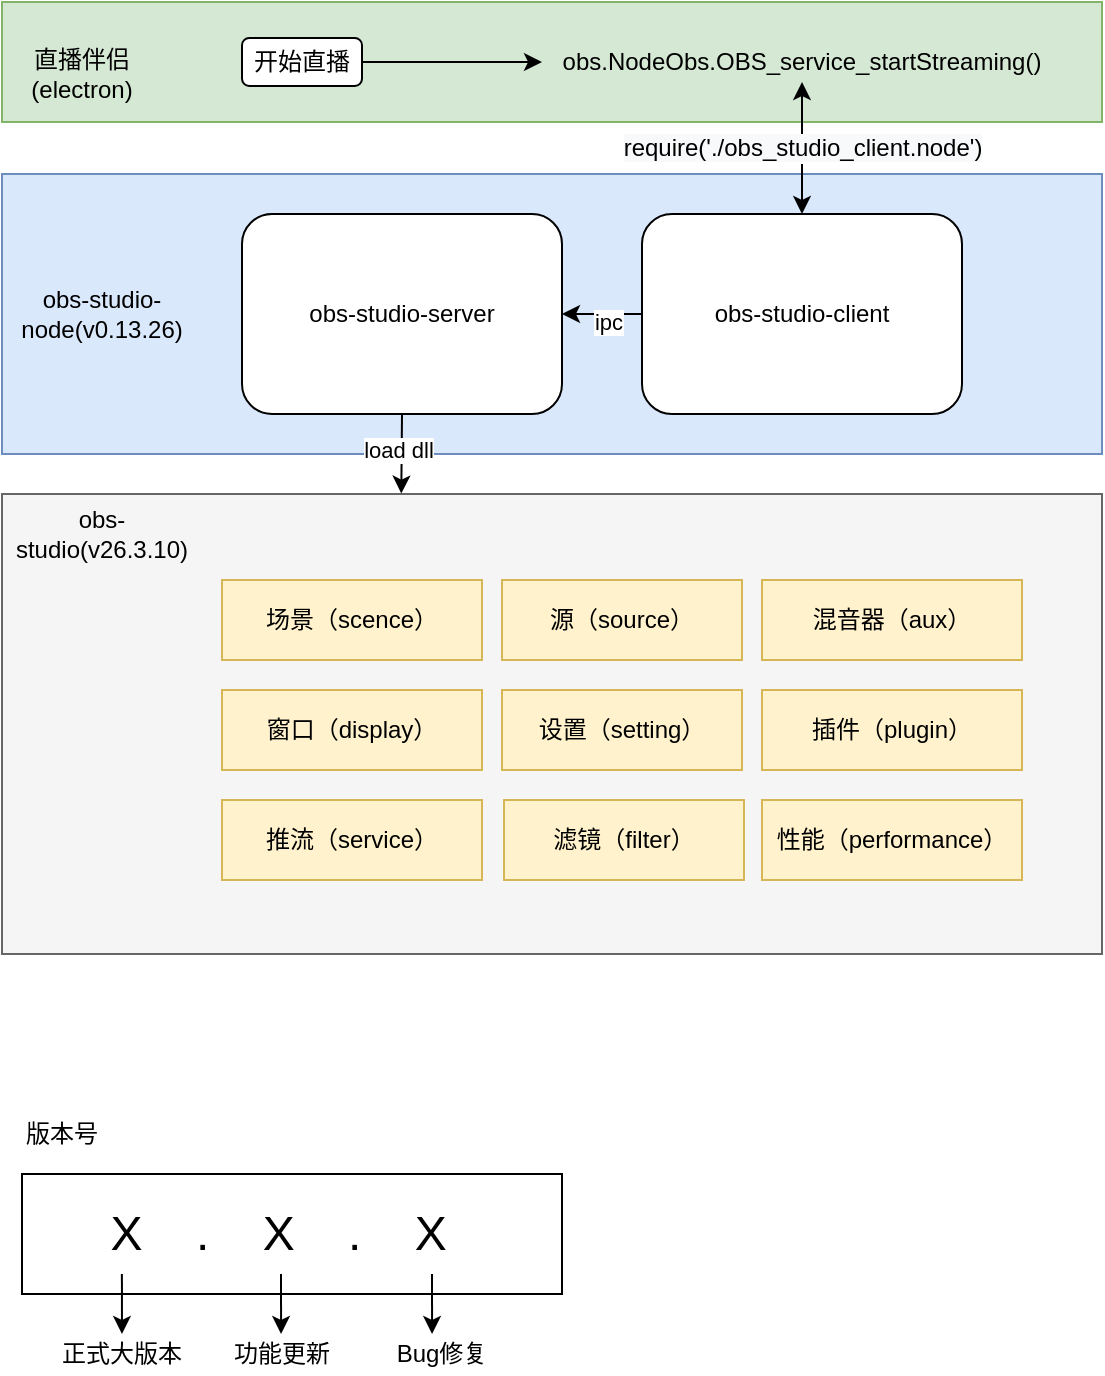 <mxfile version="14.8.4" type="github">
  <diagram id="n_qavBiN6MMGcR-FD4BU" name="第 1 页">
    <mxGraphModel dx="1240" dy="754" grid="1" gridSize="10" guides="1" tooltips="1" connect="1" arrows="1" fold="1" page="1" pageScale="1" pageWidth="827" pageHeight="1169" math="0" shadow="0">
      <root>
        <mxCell id="0" />
        <mxCell id="1" parent="0" />
        <mxCell id="AQ3Vgpi4hOD1ti2WI0cW-1" value="" style="rounded=0;whiteSpace=wrap;fillColor=#d5e8d4;strokeColor=#82b366;" parent="1" vertex="1">
          <mxGeometry x="100" y="184" width="550" height="60" as="geometry" />
        </mxCell>
        <mxCell id="AQ3Vgpi4hOD1ti2WI0cW-2" value="" style="rounded=0;whiteSpace=wrap;html=1;fillColor=#dae8fc;strokeColor=#6c8ebf;" parent="1" vertex="1">
          <mxGeometry x="100" y="270" width="550" height="140" as="geometry" />
        </mxCell>
        <mxCell id="AQ3Vgpi4hOD1ti2WI0cW-3" value="" style="rounded=0;whiteSpace=wrap;html=1;fillColor=#f5f5f5;strokeColor=#666666;fontColor=#333333;" parent="1" vertex="1">
          <mxGeometry x="100" y="430" width="550" height="230" as="geometry" />
        </mxCell>
        <mxCell id="AQ3Vgpi4hOD1ti2WI0cW-4" value="直播伴侣(electron)" style="text;html=1;strokeColor=none;fillColor=none;align=center;verticalAlign=middle;whiteSpace=wrap;rounded=0;" parent="1" vertex="1">
          <mxGeometry x="120" y="210" width="40" height="20" as="geometry" />
        </mxCell>
        <mxCell id="AQ3Vgpi4hOD1ti2WI0cW-7" value="obs-studio-node(v0.13.26)" style="text;html=1;strokeColor=none;fillColor=none;align=center;verticalAlign=middle;whiteSpace=wrap;rounded=0;fontColor=#000000;" parent="1" vertex="1">
          <mxGeometry x="120" y="330" width="60" height="20" as="geometry" />
        </mxCell>
        <mxCell id="AQ3Vgpi4hOD1ti2WI0cW-10" style="edgeStyle=orthogonalEdgeStyle;rounded=0;orthogonalLoop=1;jettySize=auto;html=1;entryX=1;entryY=0.5;entryDx=0;entryDy=0;fontColor=#000000;" parent="1" source="AQ3Vgpi4hOD1ti2WI0cW-8" target="AQ3Vgpi4hOD1ti2WI0cW-9" edge="1">
          <mxGeometry relative="1" as="geometry">
            <mxPoint x="780" y="340.0" as="targetPoint" />
          </mxGeometry>
        </mxCell>
        <mxCell id="AQ3Vgpi4hOD1ti2WI0cW-12" value="ipc" style="edgeLabel;html=1;align=center;verticalAlign=middle;resizable=0;points=[];fontColor=#000000;" parent="AQ3Vgpi4hOD1ti2WI0cW-10" vertex="1" connectable="0">
          <mxGeometry x="-0.114" y="4" relative="1" as="geometry">
            <mxPoint as="offset" />
          </mxGeometry>
        </mxCell>
        <mxCell id="AQ3Vgpi4hOD1ti2WI0cW-8" value="obs-studio-client" style="rounded=1;whiteSpace=wrap;html=1;fontColor=#000000;" parent="1" vertex="1">
          <mxGeometry x="420" y="290" width="160" height="100" as="geometry" />
        </mxCell>
        <mxCell id="AQ3Vgpi4hOD1ti2WI0cW-13" style="edgeStyle=orthogonalEdgeStyle;rounded=0;orthogonalLoop=1;jettySize=auto;html=1;exitX=0.5;exitY=1;exitDx=0;exitDy=0;entryX=0.363;entryY=-0.001;entryDx=0;entryDy=0;entryPerimeter=0;fontColor=#000000;" parent="1" source="AQ3Vgpi4hOD1ti2WI0cW-9" target="AQ3Vgpi4hOD1ti2WI0cW-3" edge="1">
          <mxGeometry relative="1" as="geometry" />
        </mxCell>
        <mxCell id="AQ3Vgpi4hOD1ti2WI0cW-14" value="load dll" style="edgeLabel;html=1;align=center;verticalAlign=middle;resizable=0;points=[];fontColor=#000000;" parent="AQ3Vgpi4hOD1ti2WI0cW-13" vertex="1" connectable="0">
          <mxGeometry x="-0.102" y="-2" relative="1" as="geometry">
            <mxPoint as="offset" />
          </mxGeometry>
        </mxCell>
        <mxCell id="AQ3Vgpi4hOD1ti2WI0cW-9" value="obs-studio-server" style="rounded=1;whiteSpace=wrap;html=1;fontColor=#000000;" parent="1" vertex="1">
          <mxGeometry x="220" y="290" width="160" height="100" as="geometry" />
        </mxCell>
        <mxCell id="AQ3Vgpi4hOD1ti2WI0cW-11" value="&lt;span style=&quot;font-size: 12px ; background-color: rgb(248 , 249 , 250)&quot;&gt;require(&#39;./obs_studio_client.node&#39;)&lt;/span&gt;" style="endArrow=classic;startArrow=classic;html=1;fontColor=#000000;exitX=0.5;exitY=0;exitDx=0;exitDy=0;entryX=0.5;entryY=1;entryDx=0;entryDy=0;" parent="1" source="AQ3Vgpi4hOD1ti2WI0cW-8" target="AQ3Vgpi4hOD1ti2WI0cW-16" edge="1">
          <mxGeometry width="50" height="50" relative="1" as="geometry">
            <mxPoint x="380" y="130" as="sourcePoint" />
            <mxPoint x="500" y="240" as="targetPoint" />
            <mxPoint as="offset" />
          </mxGeometry>
        </mxCell>
        <mxCell id="AQ3Vgpi4hOD1ti2WI0cW-16" value="obs.NodeObs.OBS_service_startStreaming()" style="text;strokeColor=none;fillColor=none;align=center;verticalAlign=middle;whiteSpace=wrap;rounded=0;fontColor=#000000;" parent="1" vertex="1">
          <mxGeometry x="370" y="204" width="260" height="20" as="geometry" />
        </mxCell>
        <mxCell id="AQ3Vgpi4hOD1ti2WI0cW-18" value="obs-studio(v26.3.10)" style="text;html=1;strokeColor=none;fillColor=none;align=center;verticalAlign=middle;whiteSpace=wrap;rounded=0;fontColor=#000000;" parent="1" vertex="1">
          <mxGeometry x="130" y="440" width="40" height="20" as="geometry" />
        </mxCell>
        <mxCell id="AQ3Vgpi4hOD1ti2WI0cW-20" style="edgeStyle=orthogonalEdgeStyle;rounded=0;orthogonalLoop=1;jettySize=auto;html=1;exitX=1;exitY=0.5;exitDx=0;exitDy=0;fontColor=#000000;" parent="1" source="AQ3Vgpi4hOD1ti2WI0cW-19" target="AQ3Vgpi4hOD1ti2WI0cW-16" edge="1">
          <mxGeometry relative="1" as="geometry" />
        </mxCell>
        <mxCell id="AQ3Vgpi4hOD1ti2WI0cW-19" value="开始直播" style="rounded=1;whiteSpace=wrap;html=1;fontColor=#000000;" parent="1" vertex="1">
          <mxGeometry x="220" y="202" width="60" height="24" as="geometry" />
        </mxCell>
        <mxCell id="AQ3Vgpi4hOD1ti2WI0cW-22" value="场景（scence）" style="rounded=0;whiteSpace=wrap;html=1;fillColor=#fff2cc;strokeColor=#d6b656;" parent="1" vertex="1">
          <mxGeometry x="210" y="473" width="130" height="40" as="geometry" />
        </mxCell>
        <mxCell id="AQ3Vgpi4hOD1ti2WI0cW-23" value="源（source）" style="rounded=0;whiteSpace=wrap;html=1;fillColor=#fff2cc;strokeColor=#d6b656;" parent="1" vertex="1">
          <mxGeometry x="350" y="473" width="120" height="40" as="geometry" />
        </mxCell>
        <mxCell id="AQ3Vgpi4hOD1ti2WI0cW-24" value="混音器（aux）" style="rounded=0;whiteSpace=wrap;html=1;fillColor=#fff2cc;strokeColor=#d6b656;" parent="1" vertex="1">
          <mxGeometry x="480" y="473" width="130" height="40" as="geometry" />
        </mxCell>
        <mxCell id="AQ3Vgpi4hOD1ti2WI0cW-25" value="窗口（display）" style="rounded=0;whiteSpace=wrap;html=1;fillColor=#fff2cc;strokeColor=#d6b656;" parent="1" vertex="1">
          <mxGeometry x="210" y="528" width="130" height="40" as="geometry" />
        </mxCell>
        <mxCell id="AQ3Vgpi4hOD1ti2WI0cW-26" value="设置（setting）" style="rounded=0;whiteSpace=wrap;html=1;fillColor=#fff2cc;strokeColor=#d6b656;" parent="1" vertex="1">
          <mxGeometry x="350" y="528" width="120" height="40" as="geometry" />
        </mxCell>
        <mxCell id="AQ3Vgpi4hOD1ti2WI0cW-27" value="插件（plugin）" style="rounded=0;whiteSpace=wrap;html=1;fillColor=#fff2cc;strokeColor=#d6b656;" parent="1" vertex="1">
          <mxGeometry x="480" y="528" width="130" height="40" as="geometry" />
        </mxCell>
        <mxCell id="AQ3Vgpi4hOD1ti2WI0cW-28" value="推流（service）" style="rounded=0;whiteSpace=wrap;html=1;fillColor=#fff2cc;strokeColor=#d6b656;" parent="1" vertex="1">
          <mxGeometry x="210" y="583" width="130" height="40" as="geometry" />
        </mxCell>
        <mxCell id="AQ3Vgpi4hOD1ti2WI0cW-29" value="滤镜（filter）" style="rounded=0;whiteSpace=wrap;html=1;fillColor=#fff2cc;strokeColor=#d6b656;" parent="1" vertex="1">
          <mxGeometry x="351" y="583" width="120" height="40" as="geometry" />
        </mxCell>
        <mxCell id="AQ3Vgpi4hOD1ti2WI0cW-30" value="性能（performance）" style="rounded=0;whiteSpace=wrap;html=1;fillColor=#fff2cc;strokeColor=#d6b656;" parent="1" vertex="1">
          <mxGeometry x="480" y="583" width="130" height="40" as="geometry" />
        </mxCell>
        <mxCell id="Hk4JoPYYYtWIrVJbB5W2-1" value="" style="rounded=0;whiteSpace=wrap;html=1;" vertex="1" parent="1">
          <mxGeometry x="110" y="770" width="270" height="60" as="geometry" />
        </mxCell>
        <mxCell id="Hk4JoPYYYtWIrVJbB5W2-2" value="正式大版本" style="text;html=1;strokeColor=none;fillColor=none;align=center;verticalAlign=middle;whiteSpace=wrap;rounded=0;" vertex="1" parent="1">
          <mxGeometry x="120" y="850" width="80" height="20" as="geometry" />
        </mxCell>
        <mxCell id="Hk4JoPYYYtWIrVJbB5W2-4" value="" style="endArrow=classic;html=1;exitX=0.185;exitY=0.833;exitDx=0;exitDy=0;exitPerimeter=0;" edge="1" parent="1" source="Hk4JoPYYYtWIrVJbB5W2-1" target="Hk4JoPYYYtWIrVJbB5W2-2">
          <mxGeometry width="50" height="50" relative="1" as="geometry">
            <mxPoint x="390" y="970" as="sourcePoint" />
            <mxPoint x="440" y="920" as="targetPoint" />
          </mxGeometry>
        </mxCell>
        <mxCell id="Hk4JoPYYYtWIrVJbB5W2-5" value="功能更新" style="text;html=1;strokeColor=none;fillColor=none;align=center;verticalAlign=middle;whiteSpace=wrap;rounded=0;" vertex="1" parent="1">
          <mxGeometry x="200" y="850" width="80" height="20" as="geometry" />
        </mxCell>
        <mxCell id="Hk4JoPYYYtWIrVJbB5W2-6" value="Bug修复" style="text;html=1;strokeColor=none;fillColor=none;align=center;verticalAlign=middle;whiteSpace=wrap;rounded=0;" vertex="1" parent="1">
          <mxGeometry x="280" y="850" width="80" height="20" as="geometry" />
        </mxCell>
        <mxCell id="Hk4JoPYYYtWIrVJbB5W2-7" value="" style="endArrow=classic;html=1;exitX=0.185;exitY=0.833;exitDx=0;exitDy=0;exitPerimeter=0;" edge="1" parent="1">
          <mxGeometry width="50" height="50" relative="1" as="geometry">
            <mxPoint x="239.5" y="819.98" as="sourcePoint" />
            <mxPoint x="239.538" y="850" as="targetPoint" />
          </mxGeometry>
        </mxCell>
        <mxCell id="Hk4JoPYYYtWIrVJbB5W2-8" value="" style="endArrow=classic;html=1;exitX=0.185;exitY=0.833;exitDx=0;exitDy=0;exitPerimeter=0;" edge="1" parent="1">
          <mxGeometry width="50" height="50" relative="1" as="geometry">
            <mxPoint x="315.0" y="819.98" as="sourcePoint" />
            <mxPoint x="315.038" y="850" as="targetPoint" />
          </mxGeometry>
        </mxCell>
        <mxCell id="Hk4JoPYYYtWIrVJbB5W2-9" value="&lt;span style=&quot;font-size: 24px&quot;&gt;X&amp;nbsp; &amp;nbsp; .&amp;nbsp; &amp;nbsp; X&amp;nbsp; &amp;nbsp; .&amp;nbsp; &amp;nbsp; X&amp;nbsp;&amp;nbsp;&lt;/span&gt;" style="text;html=1;strokeColor=none;fillColor=none;align=center;verticalAlign=middle;whiteSpace=wrap;rounded=0;" vertex="1" parent="1">
          <mxGeometry x="145" y="790" width="200" height="20" as="geometry" />
        </mxCell>
        <mxCell id="Hk4JoPYYYtWIrVJbB5W2-10" value="版本号" style="text;html=1;strokeColor=none;fillColor=none;align=center;verticalAlign=middle;whiteSpace=wrap;rounded=0;" vertex="1" parent="1">
          <mxGeometry x="110" y="740" width="40" height="20" as="geometry" />
        </mxCell>
      </root>
    </mxGraphModel>
  </diagram>
</mxfile>
